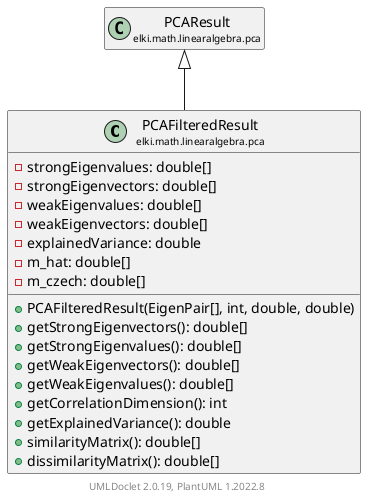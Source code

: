 @startuml
    remove .*\.(Instance|Par|Parameterizer|Factory)$
    set namespaceSeparator none
    hide empty fields
    hide empty methods

    class "<size:14>PCAFilteredResult\n<size:10>elki.math.linearalgebra.pca" as elki.math.linearalgebra.pca.PCAFilteredResult [[PCAFilteredResult.html]] {
        -strongEigenvalues: double[]
        -strongEigenvectors: double[]
        -weakEigenvalues: double[]
        -weakEigenvectors: double[]
        -explainedVariance: double
        -m_hat: double[]
        -m_czech: double[]
        +PCAFilteredResult(EigenPair[], int, double, double)
        +getStrongEigenvectors(): double[]
        +getStrongEigenvalues(): double[]
        +getWeakEigenvectors(): double[]
        +getWeakEigenvalues(): double[]
        +getCorrelationDimension(): int
        +getExplainedVariance(): double
        +similarityMatrix(): double[]
        +dissimilarityMatrix(): double[]
    }

    class "<size:14>PCAResult\n<size:10>elki.math.linearalgebra.pca" as elki.math.linearalgebra.pca.PCAResult [[PCAResult.html]]

    elki.math.linearalgebra.pca.PCAResult <|-- elki.math.linearalgebra.pca.PCAFilteredResult

    center footer UMLDoclet 2.0.19, PlantUML 1.2022.8
@enduml
